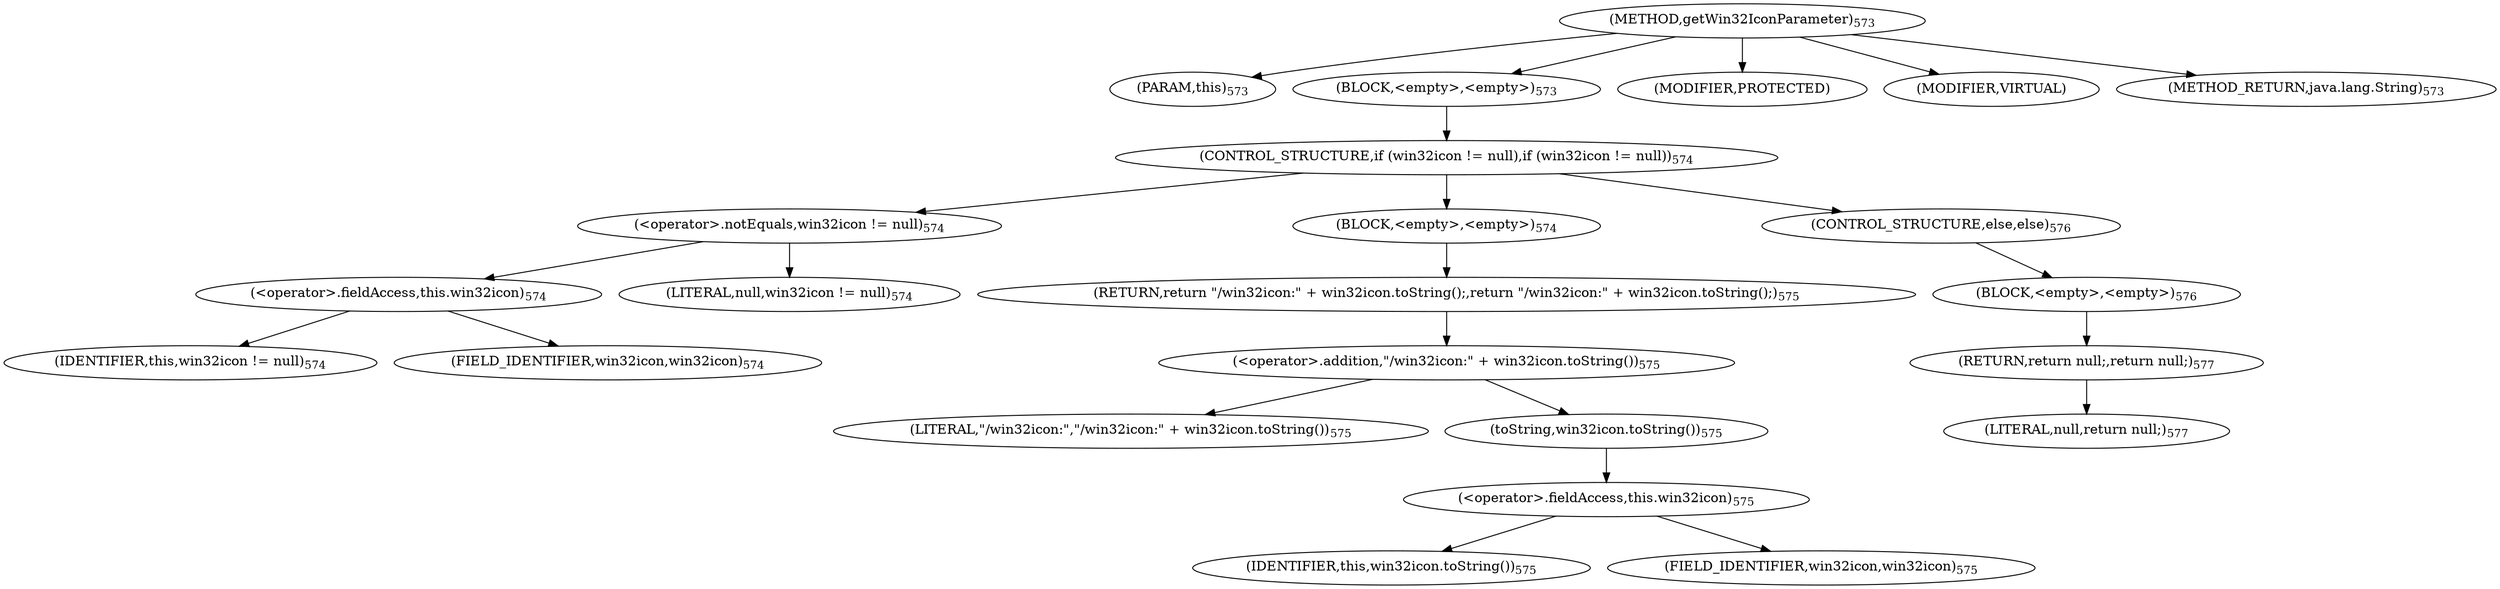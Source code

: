 digraph "getWin32IconParameter" {  
"823" [label = <(METHOD,getWin32IconParameter)<SUB>573</SUB>> ]
"824" [label = <(PARAM,this)<SUB>573</SUB>> ]
"825" [label = <(BLOCK,&lt;empty&gt;,&lt;empty&gt;)<SUB>573</SUB>> ]
"826" [label = <(CONTROL_STRUCTURE,if (win32icon != null),if (win32icon != null))<SUB>574</SUB>> ]
"827" [label = <(&lt;operator&gt;.notEquals,win32icon != null)<SUB>574</SUB>> ]
"828" [label = <(&lt;operator&gt;.fieldAccess,this.win32icon)<SUB>574</SUB>> ]
"829" [label = <(IDENTIFIER,this,win32icon != null)<SUB>574</SUB>> ]
"830" [label = <(FIELD_IDENTIFIER,win32icon,win32icon)<SUB>574</SUB>> ]
"831" [label = <(LITERAL,null,win32icon != null)<SUB>574</SUB>> ]
"832" [label = <(BLOCK,&lt;empty&gt;,&lt;empty&gt;)<SUB>574</SUB>> ]
"833" [label = <(RETURN,return &quot;/win32icon:&quot; + win32icon.toString();,return &quot;/win32icon:&quot; + win32icon.toString();)<SUB>575</SUB>> ]
"834" [label = <(&lt;operator&gt;.addition,&quot;/win32icon:&quot; + win32icon.toString())<SUB>575</SUB>> ]
"835" [label = <(LITERAL,&quot;/win32icon:&quot;,&quot;/win32icon:&quot; + win32icon.toString())<SUB>575</SUB>> ]
"836" [label = <(toString,win32icon.toString())<SUB>575</SUB>> ]
"837" [label = <(&lt;operator&gt;.fieldAccess,this.win32icon)<SUB>575</SUB>> ]
"838" [label = <(IDENTIFIER,this,win32icon.toString())<SUB>575</SUB>> ]
"839" [label = <(FIELD_IDENTIFIER,win32icon,win32icon)<SUB>575</SUB>> ]
"840" [label = <(CONTROL_STRUCTURE,else,else)<SUB>576</SUB>> ]
"841" [label = <(BLOCK,&lt;empty&gt;,&lt;empty&gt;)<SUB>576</SUB>> ]
"842" [label = <(RETURN,return null;,return null;)<SUB>577</SUB>> ]
"843" [label = <(LITERAL,null,return null;)<SUB>577</SUB>> ]
"844" [label = <(MODIFIER,PROTECTED)> ]
"845" [label = <(MODIFIER,VIRTUAL)> ]
"846" [label = <(METHOD_RETURN,java.lang.String)<SUB>573</SUB>> ]
  "823" -> "824" 
  "823" -> "825" 
  "823" -> "844" 
  "823" -> "845" 
  "823" -> "846" 
  "825" -> "826" 
  "826" -> "827" 
  "826" -> "832" 
  "826" -> "840" 
  "827" -> "828" 
  "827" -> "831" 
  "828" -> "829" 
  "828" -> "830" 
  "832" -> "833" 
  "833" -> "834" 
  "834" -> "835" 
  "834" -> "836" 
  "836" -> "837" 
  "837" -> "838" 
  "837" -> "839" 
  "840" -> "841" 
  "841" -> "842" 
  "842" -> "843" 
}
